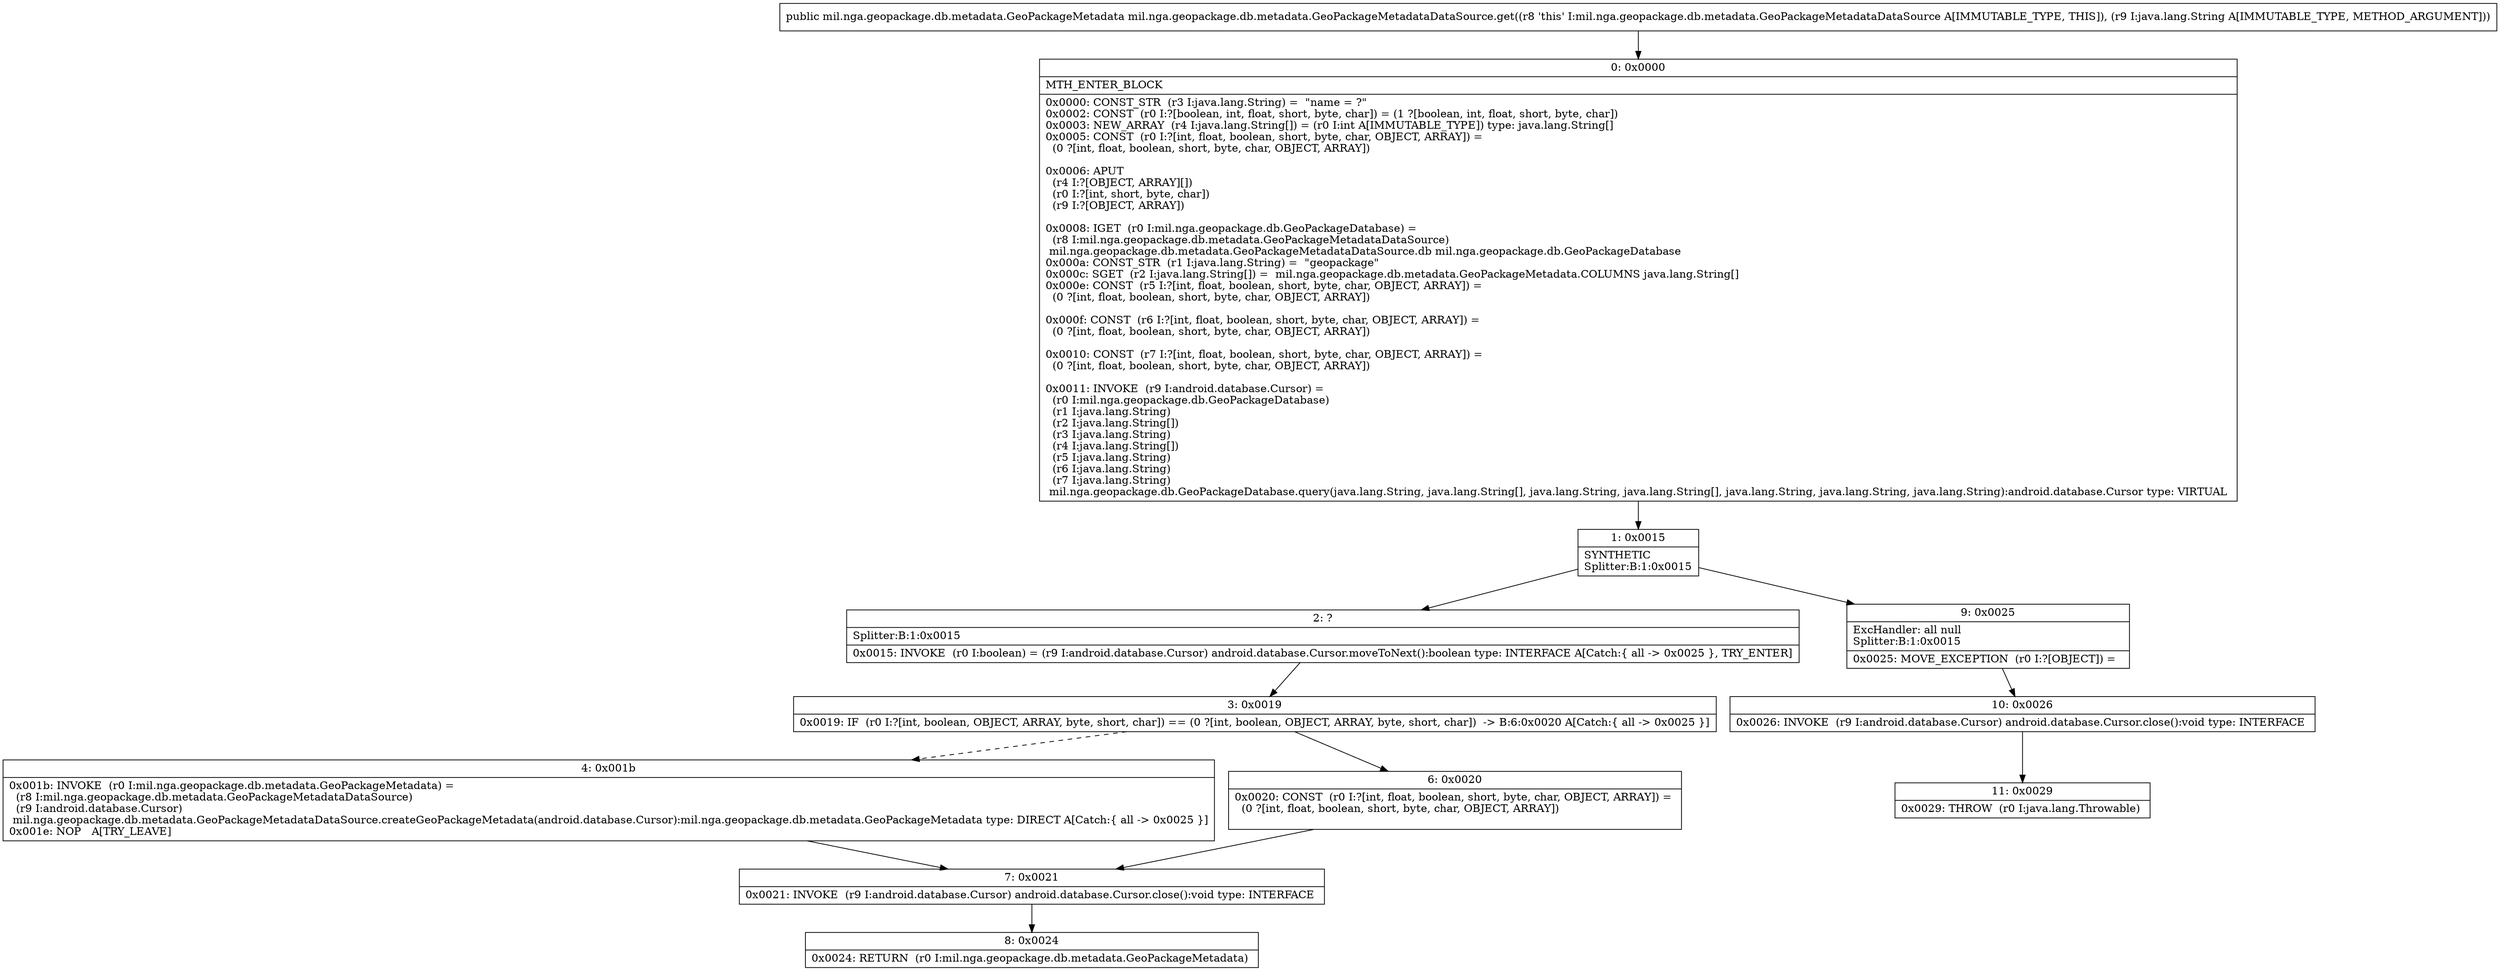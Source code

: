 digraph "CFG formil.nga.geopackage.db.metadata.GeoPackageMetadataDataSource.get(Ljava\/lang\/String;)Lmil\/nga\/geopackage\/db\/metadata\/GeoPackageMetadata;" {
Node_0 [shape=record,label="{0\:\ 0x0000|MTH_ENTER_BLOCK\l|0x0000: CONST_STR  (r3 I:java.lang.String) =  \"name = ?\" \l0x0002: CONST  (r0 I:?[boolean, int, float, short, byte, char]) = (1 ?[boolean, int, float, short, byte, char]) \l0x0003: NEW_ARRAY  (r4 I:java.lang.String[]) = (r0 I:int A[IMMUTABLE_TYPE]) type: java.lang.String[] \l0x0005: CONST  (r0 I:?[int, float, boolean, short, byte, char, OBJECT, ARRAY]) = \l  (0 ?[int, float, boolean, short, byte, char, OBJECT, ARRAY])\l \l0x0006: APUT  \l  (r4 I:?[OBJECT, ARRAY][])\l  (r0 I:?[int, short, byte, char])\l  (r9 I:?[OBJECT, ARRAY])\l \l0x0008: IGET  (r0 I:mil.nga.geopackage.db.GeoPackageDatabase) = \l  (r8 I:mil.nga.geopackage.db.metadata.GeoPackageMetadataDataSource)\l mil.nga.geopackage.db.metadata.GeoPackageMetadataDataSource.db mil.nga.geopackage.db.GeoPackageDatabase \l0x000a: CONST_STR  (r1 I:java.lang.String) =  \"geopackage\" \l0x000c: SGET  (r2 I:java.lang.String[]) =  mil.nga.geopackage.db.metadata.GeoPackageMetadata.COLUMNS java.lang.String[] \l0x000e: CONST  (r5 I:?[int, float, boolean, short, byte, char, OBJECT, ARRAY]) = \l  (0 ?[int, float, boolean, short, byte, char, OBJECT, ARRAY])\l \l0x000f: CONST  (r6 I:?[int, float, boolean, short, byte, char, OBJECT, ARRAY]) = \l  (0 ?[int, float, boolean, short, byte, char, OBJECT, ARRAY])\l \l0x0010: CONST  (r7 I:?[int, float, boolean, short, byte, char, OBJECT, ARRAY]) = \l  (0 ?[int, float, boolean, short, byte, char, OBJECT, ARRAY])\l \l0x0011: INVOKE  (r9 I:android.database.Cursor) = \l  (r0 I:mil.nga.geopackage.db.GeoPackageDatabase)\l  (r1 I:java.lang.String)\l  (r2 I:java.lang.String[])\l  (r3 I:java.lang.String)\l  (r4 I:java.lang.String[])\l  (r5 I:java.lang.String)\l  (r6 I:java.lang.String)\l  (r7 I:java.lang.String)\l mil.nga.geopackage.db.GeoPackageDatabase.query(java.lang.String, java.lang.String[], java.lang.String, java.lang.String[], java.lang.String, java.lang.String, java.lang.String):android.database.Cursor type: VIRTUAL \l}"];
Node_1 [shape=record,label="{1\:\ 0x0015|SYNTHETIC\lSplitter:B:1:0x0015\l}"];
Node_2 [shape=record,label="{2\:\ ?|Splitter:B:1:0x0015\l|0x0015: INVOKE  (r0 I:boolean) = (r9 I:android.database.Cursor) android.database.Cursor.moveToNext():boolean type: INTERFACE A[Catch:\{ all \-\> 0x0025 \}, TRY_ENTER]\l}"];
Node_3 [shape=record,label="{3\:\ 0x0019|0x0019: IF  (r0 I:?[int, boolean, OBJECT, ARRAY, byte, short, char]) == (0 ?[int, boolean, OBJECT, ARRAY, byte, short, char])  \-\> B:6:0x0020 A[Catch:\{ all \-\> 0x0025 \}]\l}"];
Node_4 [shape=record,label="{4\:\ 0x001b|0x001b: INVOKE  (r0 I:mil.nga.geopackage.db.metadata.GeoPackageMetadata) = \l  (r8 I:mil.nga.geopackage.db.metadata.GeoPackageMetadataDataSource)\l  (r9 I:android.database.Cursor)\l mil.nga.geopackage.db.metadata.GeoPackageMetadataDataSource.createGeoPackageMetadata(android.database.Cursor):mil.nga.geopackage.db.metadata.GeoPackageMetadata type: DIRECT A[Catch:\{ all \-\> 0x0025 \}]\l0x001e: NOP   A[TRY_LEAVE]\l}"];
Node_6 [shape=record,label="{6\:\ 0x0020|0x0020: CONST  (r0 I:?[int, float, boolean, short, byte, char, OBJECT, ARRAY]) = \l  (0 ?[int, float, boolean, short, byte, char, OBJECT, ARRAY])\l \l}"];
Node_7 [shape=record,label="{7\:\ 0x0021|0x0021: INVOKE  (r9 I:android.database.Cursor) android.database.Cursor.close():void type: INTERFACE \l}"];
Node_8 [shape=record,label="{8\:\ 0x0024|0x0024: RETURN  (r0 I:mil.nga.geopackage.db.metadata.GeoPackageMetadata) \l}"];
Node_9 [shape=record,label="{9\:\ 0x0025|ExcHandler: all null\lSplitter:B:1:0x0015\l|0x0025: MOVE_EXCEPTION  (r0 I:?[OBJECT]) =  \l}"];
Node_10 [shape=record,label="{10\:\ 0x0026|0x0026: INVOKE  (r9 I:android.database.Cursor) android.database.Cursor.close():void type: INTERFACE \l}"];
Node_11 [shape=record,label="{11\:\ 0x0029|0x0029: THROW  (r0 I:java.lang.Throwable) \l}"];
MethodNode[shape=record,label="{public mil.nga.geopackage.db.metadata.GeoPackageMetadata mil.nga.geopackage.db.metadata.GeoPackageMetadataDataSource.get((r8 'this' I:mil.nga.geopackage.db.metadata.GeoPackageMetadataDataSource A[IMMUTABLE_TYPE, THIS]), (r9 I:java.lang.String A[IMMUTABLE_TYPE, METHOD_ARGUMENT])) }"];
MethodNode -> Node_0;
Node_0 -> Node_1;
Node_1 -> Node_2;
Node_1 -> Node_9;
Node_2 -> Node_3;
Node_3 -> Node_4[style=dashed];
Node_3 -> Node_6;
Node_4 -> Node_7;
Node_6 -> Node_7;
Node_7 -> Node_8;
Node_9 -> Node_10;
Node_10 -> Node_11;
}

